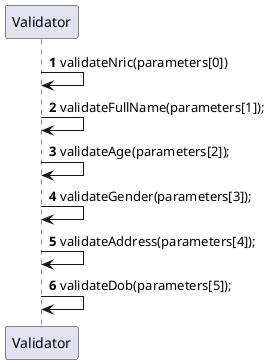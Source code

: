 @startuml
'https://plantuml.com/sequence-diagram

autonumber
Validator -> Validator : validateNric(parameters[0])
Validator -> Validator : validateFullName(parameters[1]);
Validator -> Validator :  validateAge(parameters[2]);
Validator -> Validator :   validateGender(parameters[3]);
Validator -> Validator : validateAddress(parameters[4]);
Validator -> Validator : validateDob(parameters[5]);

@enduml

